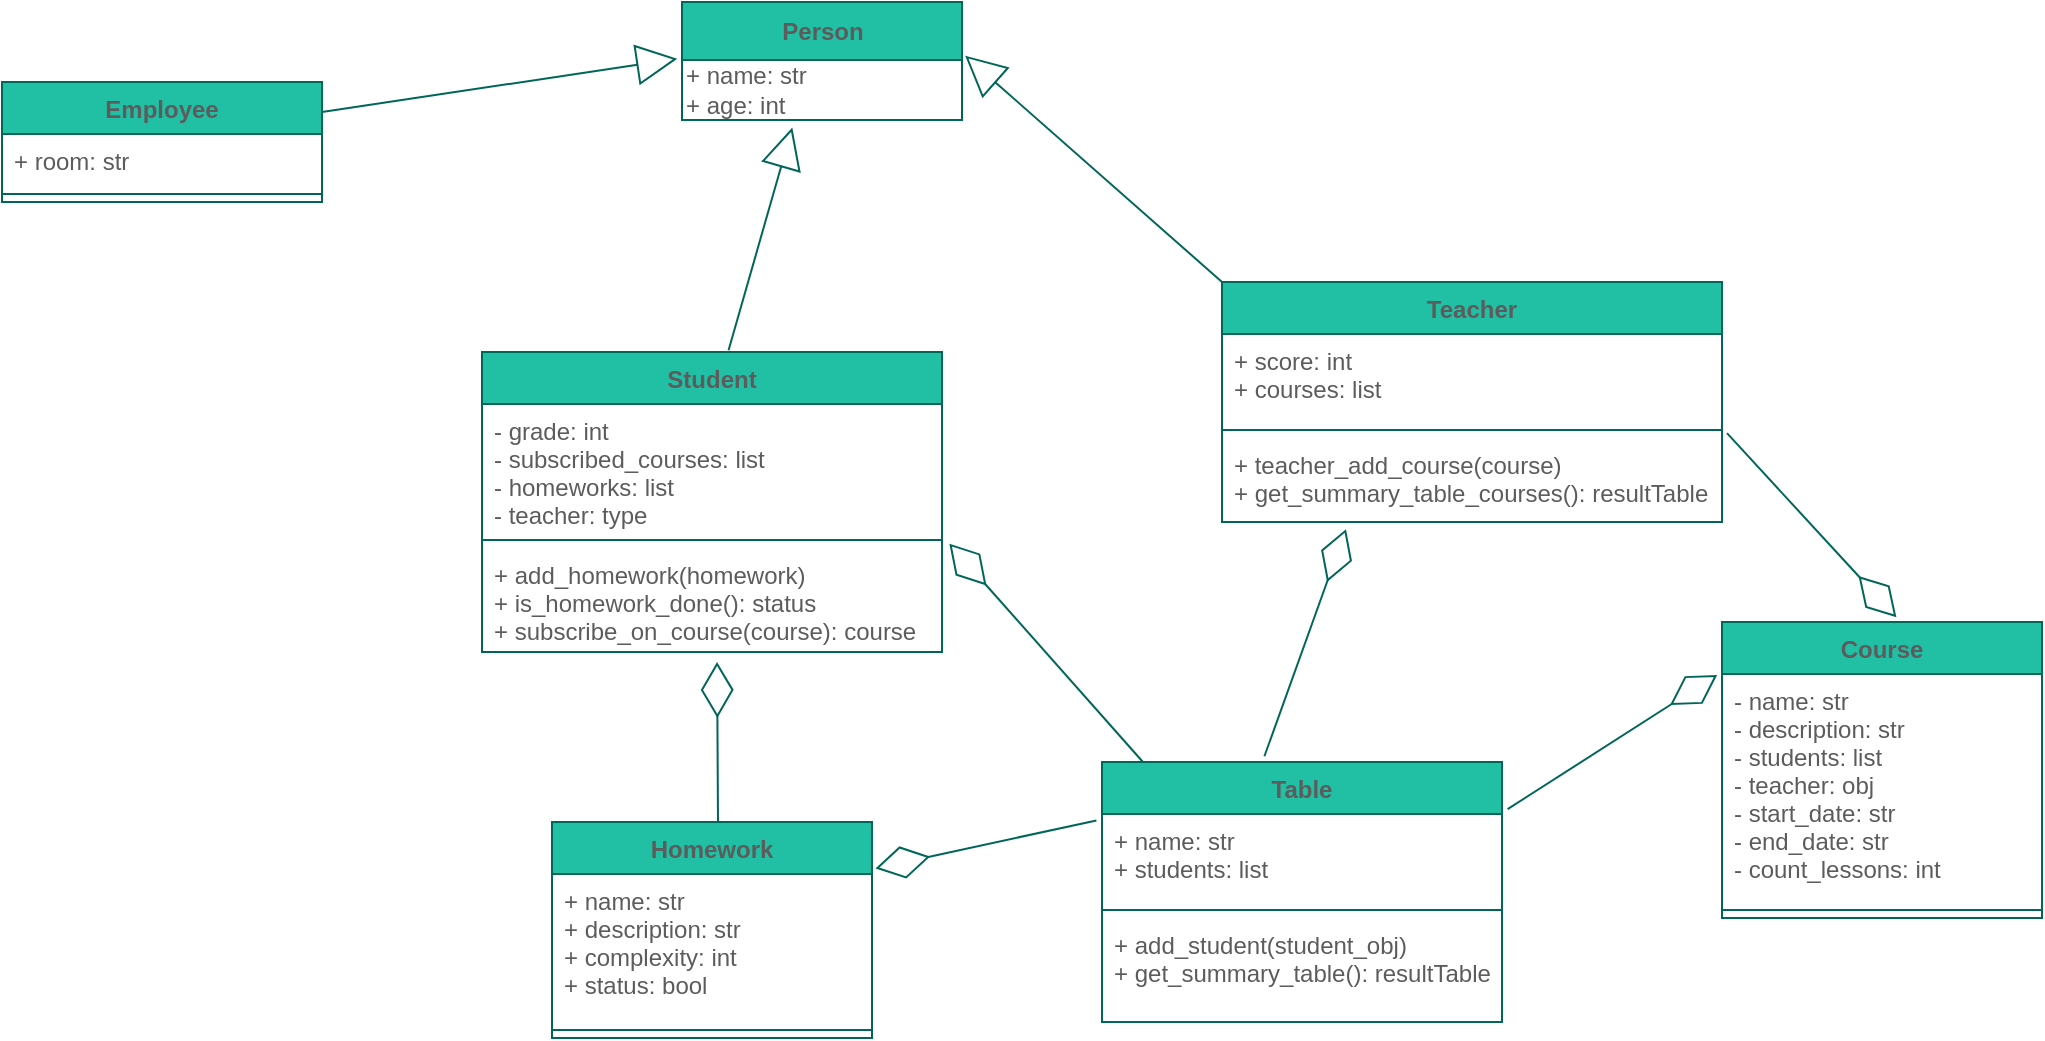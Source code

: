 <mxfile version="15.8.2" type="device"><diagram id="A7taf7O_h_bdbvchRP1e" name="Page-1"><mxGraphModel dx="1038" dy="575" grid="1" gridSize="10" guides="1" tooltips="1" connect="1" arrows="1" fold="1" page="1" pageScale="1" pageWidth="1169" pageHeight="1654" math="0" shadow="0"><root><mxCell id="0"/><mxCell id="1" parent="0"/><mxCell id="aNL5gXiWPnuUcQ28-etX-1" value="Person" style="swimlane;fontStyle=1;align=center;verticalAlign=middle;childLayout=stackLayout;horizontal=1;startSize=29;horizontalStack=0;resizeParent=1;resizeParentMax=0;resizeLast=0;collapsible=0;marginBottom=0;html=1;fillColor=#21C0A5;strokeColor=#006658;fontColor=#5C5C5C;" vertex="1" parent="1"><mxGeometry x="470" y="160" width="140" height="59" as="geometry"/></mxCell><mxCell id="aNL5gXiWPnuUcQ28-etX-5" value="+ name: str&lt;br&gt;+ age: int" style="text;html=1;align=left;verticalAlign=middle;resizable=0;points=[];autosize=1;strokeColor=none;fillColor=none;fontColor=#5C5C5C;" vertex="1" parent="aNL5gXiWPnuUcQ28-etX-1"><mxGeometry y="29" width="140" height="30" as="geometry"/></mxCell><mxCell id="aNL5gXiWPnuUcQ28-etX-6" value="Homework" style="swimlane;fontStyle=1;align=center;verticalAlign=top;childLayout=stackLayout;horizontal=1;startSize=26;horizontalStack=0;resizeParent=1;resizeParentMax=0;resizeLast=0;collapsible=1;marginBottom=0;fillColor=#21C0A5;strokeColor=#006658;fontColor=#5C5C5C;" vertex="1" parent="1"><mxGeometry x="405" y="570" width="160" height="108" as="geometry"/></mxCell><mxCell id="aNL5gXiWPnuUcQ28-etX-7" value="+ name: str&#10;+ description: str&#10;+ complexity: int&#10;+ status: bool" style="text;strokeColor=none;fillColor=none;align=left;verticalAlign=top;spacingLeft=4;spacingRight=4;overflow=hidden;rotatable=0;points=[[0,0.5],[1,0.5]];portConstraint=eastwest;fontColor=#5C5C5C;" vertex="1" parent="aNL5gXiWPnuUcQ28-etX-6"><mxGeometry y="26" width="160" height="74" as="geometry"/></mxCell><mxCell id="aNL5gXiWPnuUcQ28-etX-8" value="" style="line;strokeWidth=1;fillColor=none;align=left;verticalAlign=middle;spacingTop=-1;spacingLeft=3;spacingRight=3;rotatable=0;labelPosition=right;points=[];portConstraint=eastwest;strokeColor=#006658;fontColor=#5C5C5C;" vertex="1" parent="aNL5gXiWPnuUcQ28-etX-6"><mxGeometry y="100" width="160" height="8" as="geometry"/></mxCell><mxCell id="aNL5gXiWPnuUcQ28-etX-14" value="Student" style="swimlane;fontStyle=1;align=center;verticalAlign=top;childLayout=stackLayout;horizontal=1;startSize=26;horizontalStack=0;resizeParent=1;resizeParentMax=0;resizeLast=0;collapsible=1;marginBottom=0;strokeColor=#006658;fillColor=#21C0A5;fontColor=#5C5C5C;" vertex="1" parent="1"><mxGeometry x="370" y="335" width="230" height="150" as="geometry"/></mxCell><mxCell id="aNL5gXiWPnuUcQ28-etX-15" value="- grade: int&#10;- subscribed_courses: list&#10;- homeworks: list&#10;- teacher: type&#10;&#10;&#10;" style="text;strokeColor=none;fillColor=none;align=left;verticalAlign=top;spacingLeft=4;spacingRight=4;overflow=hidden;rotatable=0;points=[[0,0.5],[1,0.5]];portConstraint=eastwest;fontColor=#5C5C5C;" vertex="1" parent="aNL5gXiWPnuUcQ28-etX-14"><mxGeometry y="26" width="230" height="64" as="geometry"/></mxCell><mxCell id="aNL5gXiWPnuUcQ28-etX-16" value="" style="line;strokeWidth=1;fillColor=none;align=left;verticalAlign=middle;spacingTop=-1;spacingLeft=3;spacingRight=3;rotatable=0;labelPosition=right;points=[];portConstraint=eastwest;strokeColor=#006658;fontColor=#5C5C5C;" vertex="1" parent="aNL5gXiWPnuUcQ28-etX-14"><mxGeometry y="90" width="230" height="8" as="geometry"/></mxCell><mxCell id="aNL5gXiWPnuUcQ28-etX-17" value="+ add_homework(homework)&#10;+ is_homework_done(): status&#10;+ subscribe_on_course(course): course" style="text;strokeColor=none;fillColor=none;align=left;verticalAlign=top;spacingLeft=4;spacingRight=4;overflow=hidden;rotatable=0;points=[[0,0.5],[1,0.5]];portConstraint=eastwest;fontColor=#5C5C5C;" vertex="1" parent="aNL5gXiWPnuUcQ28-etX-14"><mxGeometry y="98" width="230" height="52" as="geometry"/></mxCell><mxCell id="aNL5gXiWPnuUcQ28-etX-18" value="Teacher" style="swimlane;fontStyle=1;align=center;verticalAlign=top;childLayout=stackLayout;horizontal=1;startSize=26;horizontalStack=0;resizeParent=1;resizeParentMax=0;resizeLast=0;collapsible=1;marginBottom=0;fillColor=#21C0A5;strokeColor=#006658;fontColor=#5C5C5C;" vertex="1" parent="1"><mxGeometry x="740" y="300" width="250" height="120" as="geometry"/></mxCell><mxCell id="aNL5gXiWPnuUcQ28-etX-19" value="+ score: int&#10;+ courses: list" style="text;strokeColor=none;fillColor=none;align=left;verticalAlign=top;spacingLeft=4;spacingRight=4;overflow=hidden;rotatable=0;points=[[0,0.5],[1,0.5]];portConstraint=eastwest;fontColor=#5C5C5C;" vertex="1" parent="aNL5gXiWPnuUcQ28-etX-18"><mxGeometry y="26" width="250" height="44" as="geometry"/></mxCell><mxCell id="aNL5gXiWPnuUcQ28-etX-20" value="" style="line;strokeWidth=1;fillColor=none;align=left;verticalAlign=middle;spacingTop=-1;spacingLeft=3;spacingRight=3;rotatable=0;labelPosition=right;points=[];portConstraint=eastwest;strokeColor=#006658;fontColor=#5C5C5C;" vertex="1" parent="aNL5gXiWPnuUcQ28-etX-18"><mxGeometry y="70" width="250" height="8" as="geometry"/></mxCell><mxCell id="aNL5gXiWPnuUcQ28-etX-21" value="+ teacher_add_course(course)&#10;+ get_summary_table_courses(): resultTable" style="text;strokeColor=none;fillColor=none;align=left;verticalAlign=top;spacingLeft=4;spacingRight=4;overflow=hidden;rotatable=0;points=[[0,0.5],[1,0.5]];portConstraint=eastwest;fontColor=#5C5C5C;" vertex="1" parent="aNL5gXiWPnuUcQ28-etX-18"><mxGeometry y="78" width="250" height="42" as="geometry"/></mxCell><mxCell id="aNL5gXiWPnuUcQ28-etX-22" value="Employee" style="swimlane;fontStyle=1;align=center;verticalAlign=top;childLayout=stackLayout;horizontal=1;startSize=26;horizontalStack=0;resizeParent=1;resizeParentMax=0;resizeLast=0;collapsible=1;marginBottom=0;fillColor=#21C0A5;strokeColor=#006658;fontColor=#5C5C5C;" vertex="1" parent="1"><mxGeometry x="130" y="200" width="160" height="60" as="geometry"/></mxCell><mxCell id="aNL5gXiWPnuUcQ28-etX-23" value="+ room: str" style="text;strokeColor=none;fillColor=none;align=left;verticalAlign=top;spacingLeft=4;spacingRight=4;overflow=hidden;rotatable=0;points=[[0,0.5],[1,0.5]];portConstraint=eastwest;fontColor=#5C5C5C;" vertex="1" parent="aNL5gXiWPnuUcQ28-etX-22"><mxGeometry y="26" width="160" height="26" as="geometry"/></mxCell><mxCell id="aNL5gXiWPnuUcQ28-etX-24" value="" style="line;strokeWidth=1;fillColor=none;align=left;verticalAlign=middle;spacingTop=-1;spacingLeft=3;spacingRight=3;rotatable=0;labelPosition=right;points=[];portConstraint=eastwest;strokeColor=#006658;fontColor=#5C5C5C;" vertex="1" parent="aNL5gXiWPnuUcQ28-etX-22"><mxGeometry y="52" width="160" height="8" as="geometry"/></mxCell><mxCell id="aNL5gXiWPnuUcQ28-etX-26" value="" style="endArrow=block;html=1;rounded=0;strokeWidth=1;endFill=0;entryX=0.394;entryY=1.127;entryDx=0;entryDy=0;entryPerimeter=0;exitX=0.536;exitY=-0.006;exitDx=0;exitDy=0;exitPerimeter=0;endSize=18;strokeColor=#006658;fontColor=#5C5C5C;" edge="1" parent="1" source="aNL5gXiWPnuUcQ28-etX-14" target="aNL5gXiWPnuUcQ28-etX-5"><mxGeometry width="50" height="50" relative="1" as="geometry"><mxPoint x="585" y="310" as="sourcePoint"/><mxPoint x="635" y="260" as="targetPoint"/></mxGeometry></mxCell><mxCell id="aNL5gXiWPnuUcQ28-etX-28" value="" style="endArrow=block;html=1;rounded=0;strokeWidth=1;endFill=0;entryX=1.011;entryY=-0.073;entryDx=0;entryDy=0;entryPerimeter=0;exitX=0;exitY=0;exitDx=0;exitDy=0;endSize=18;strokeColor=#006658;fontColor=#5C5C5C;" edge="1" parent="1" source="aNL5gXiWPnuUcQ28-etX-18" target="aNL5gXiWPnuUcQ28-etX-5"><mxGeometry width="50" height="50" relative="1" as="geometry"><mxPoint x="690" y="316.59" as="sourcePoint"/><mxPoint x="690.68" y="230" as="targetPoint"/></mxGeometry></mxCell><mxCell id="aNL5gXiWPnuUcQ28-etX-29" value="" style="endArrow=block;html=1;rounded=0;strokeWidth=1;endFill=0;entryX=-0.017;entryY=-0.02;entryDx=0;entryDy=0;exitX=1;exitY=0.25;exitDx=0;exitDy=0;endSize=18;entryPerimeter=0;strokeColor=#006658;fontColor=#5C5C5C;" edge="1" parent="1" source="aNL5gXiWPnuUcQ28-etX-22" target="aNL5gXiWPnuUcQ28-etX-5"><mxGeometry width="50" height="50" relative="1" as="geometry"><mxPoint x="705" y="266.59" as="sourcePoint"/><mxPoint x="705.68" y="180" as="targetPoint"/></mxGeometry></mxCell><mxCell id="aNL5gXiWPnuUcQ28-etX-32" value="Table" style="swimlane;fontStyle=1;align=center;verticalAlign=top;childLayout=stackLayout;horizontal=1;startSize=26;horizontalStack=0;resizeParent=1;resizeParentMax=0;resizeLast=0;collapsible=1;marginBottom=0;fillColor=#21C0A5;strokeColor=#006658;fontColor=#5C5C5C;" vertex="1" parent="1"><mxGeometry x="680" y="540" width="200" height="130" as="geometry"/></mxCell><mxCell id="aNL5gXiWPnuUcQ28-etX-33" value="+ name: str&#10;+ students: list" style="text;strokeColor=none;fillColor=none;align=left;verticalAlign=top;spacingLeft=4;spacingRight=4;overflow=hidden;rotatable=0;points=[[0,0.5],[1,0.5]];portConstraint=eastwest;fontColor=#5C5C5C;" vertex="1" parent="aNL5gXiWPnuUcQ28-etX-32"><mxGeometry y="26" width="200" height="44" as="geometry"/></mxCell><mxCell id="aNL5gXiWPnuUcQ28-etX-34" value="" style="line;strokeWidth=1;fillColor=none;align=left;verticalAlign=middle;spacingTop=-1;spacingLeft=3;spacingRight=3;rotatable=0;labelPosition=right;points=[];portConstraint=eastwest;strokeColor=#006658;fontColor=#5C5C5C;" vertex="1" parent="aNL5gXiWPnuUcQ28-etX-32"><mxGeometry y="70" width="200" height="8" as="geometry"/></mxCell><mxCell id="aNL5gXiWPnuUcQ28-etX-35" value="+ add_student(student_obj)&#10;+ get_summary_table(): resultTable&#10;" style="text;strokeColor=none;fillColor=none;align=left;verticalAlign=top;spacingLeft=4;spacingRight=4;overflow=hidden;rotatable=0;points=[[0,0.5],[1,0.5]];portConstraint=eastwest;fontColor=#5C5C5C;" vertex="1" parent="aNL5gXiWPnuUcQ28-etX-32"><mxGeometry y="78" width="200" height="52" as="geometry"/></mxCell><mxCell id="aNL5gXiWPnuUcQ28-etX-36" value="Course" style="swimlane;fontStyle=1;align=center;verticalAlign=top;childLayout=stackLayout;horizontal=1;startSize=26;horizontalStack=0;resizeParent=1;resizeParentMax=0;resizeLast=0;collapsible=1;marginBottom=0;fillColor=#21C0A5;strokeColor=#006658;fontColor=#5C5C5C;" vertex="1" parent="1"><mxGeometry x="990" y="470" width="160" height="148" as="geometry"/></mxCell><mxCell id="aNL5gXiWPnuUcQ28-etX-37" value="- name: str&#10;- description: str&#10;- students: list&#10;- teacher: obj&#10;- start_date: str&#10;- end_date: str&#10;- count_lessons: int" style="text;strokeColor=none;fillColor=none;align=left;verticalAlign=top;spacingLeft=4;spacingRight=4;overflow=hidden;rotatable=0;points=[[0,0.5],[1,0.5]];portConstraint=eastwest;fontColor=#5C5C5C;" vertex="1" parent="aNL5gXiWPnuUcQ28-etX-36"><mxGeometry y="26" width="160" height="114" as="geometry"/></mxCell><mxCell id="aNL5gXiWPnuUcQ28-etX-38" value="" style="line;strokeWidth=1;fillColor=none;align=left;verticalAlign=middle;spacingTop=-1;spacingLeft=3;spacingRight=3;rotatable=0;labelPosition=right;points=[];portConstraint=eastwest;strokeColor=#006658;fontColor=#5C5C5C;" vertex="1" parent="aNL5gXiWPnuUcQ28-etX-36"><mxGeometry y="140" width="160" height="8" as="geometry"/></mxCell><mxCell id="aNL5gXiWPnuUcQ28-etX-41" value="" style="endArrow=diamondThin;html=1;rounded=0;strokeWidth=1;endFill=0;entryX=0.511;entryY=1.096;entryDx=0;entryDy=0;entryPerimeter=0;endSize=25;strokeColor=#006658;fontColor=#5C5C5C;" edge="1" parent="1" target="aNL5gXiWPnuUcQ28-etX-17"><mxGeometry width="50" height="50" relative="1" as="geometry"><mxPoint x="488" y="570" as="sourcePoint"/><mxPoint x="612.68" y="478.2" as="targetPoint"/></mxGeometry></mxCell><mxCell id="aNL5gXiWPnuUcQ28-etX-43" value="" style="endArrow=diamondThin;html=1;rounded=0;strokeWidth=1;endFill=0;entryX=-0.015;entryY=0.004;entryDx=0;entryDy=0;entryPerimeter=0;endSize=25;strokeColor=#006658;fontColor=#5C5C5C;exitX=1.014;exitY=-0.055;exitDx=0;exitDy=0;exitPerimeter=0;" edge="1" parent="1" source="aNL5gXiWPnuUcQ28-etX-33" target="aNL5gXiWPnuUcQ28-etX-37"><mxGeometry width="50" height="50" relative="1" as="geometry"><mxPoint x="920.47" y="540.01" as="sourcePoint"/><mxPoint x="920" y="460.002" as="targetPoint"/></mxGeometry></mxCell><mxCell id="aNL5gXiWPnuUcQ28-etX-44" value="" style="endArrow=diamondThin;html=1;rounded=0;strokeWidth=1;endFill=0;entryX=1.011;entryY=-0.038;entryDx=0;entryDy=0;entryPerimeter=0;endSize=25;strokeColor=#006658;fontColor=#5C5C5C;exitX=-0.014;exitY=0.073;exitDx=0;exitDy=0;exitPerimeter=0;" edge="1" parent="1" source="aNL5gXiWPnuUcQ28-etX-33" target="aNL5gXiWPnuUcQ28-etX-7"><mxGeometry width="50" height="50" relative="1" as="geometry"><mxPoint x="508" y="590" as="sourcePoint"/><mxPoint x="507.53" y="509.992" as="targetPoint"/></mxGeometry></mxCell><mxCell id="aNL5gXiWPnuUcQ28-etX-45" value="" style="endArrow=diamondThin;html=1;rounded=0;strokeWidth=1;endFill=0;entryX=1.016;entryY=-0.042;entryDx=0;entryDy=0;entryPerimeter=0;endSize=25;strokeColor=#006658;fontColor=#5C5C5C;" edge="1" parent="1" target="aNL5gXiWPnuUcQ28-etX-17"><mxGeometry width="50" height="50" relative="1" as="geometry"><mxPoint x="700.47" y="540" as="sourcePoint"/><mxPoint x="700" y="459.992" as="targetPoint"/></mxGeometry></mxCell><mxCell id="aNL5gXiWPnuUcQ28-etX-46" value="" style="endArrow=diamondThin;html=1;rounded=0;strokeWidth=1;endFill=0;entryX=0.248;entryY=1.086;entryDx=0;entryDy=0;entryPerimeter=0;endSize=25;strokeColor=#006658;fontColor=#5C5C5C;exitX=0.406;exitY=-0.022;exitDx=0;exitDy=0;exitPerimeter=0;" edge="1" parent="1" source="aNL5gXiWPnuUcQ28-etX-32" target="aNL5gXiWPnuUcQ28-etX-21"><mxGeometry width="50" height="50" relative="1" as="geometry"><mxPoint x="840.47" y="540" as="sourcePoint"/><mxPoint x="840" y="459.992" as="targetPoint"/></mxGeometry></mxCell><mxCell id="aNL5gXiWPnuUcQ28-etX-47" value="" style="endArrow=diamondThin;html=1;rounded=0;strokeWidth=1;endFill=0;entryX=0.545;entryY=-0.016;entryDx=0;entryDy=0;entryPerimeter=0;endSize=25;strokeColor=#006658;fontColor=#5C5C5C;exitX=1.01;exitY=1.127;exitDx=0;exitDy=0;exitPerimeter=0;" edge="1" parent="1" source="aNL5gXiWPnuUcQ28-etX-19" target="aNL5gXiWPnuUcQ28-etX-36"><mxGeometry width="50" height="50" relative="1" as="geometry"><mxPoint x="1069.97" y="430.01" as="sourcePoint"/><mxPoint x="1069.5" y="350.002" as="targetPoint"/></mxGeometry></mxCell></root></mxGraphModel></diagram></mxfile>